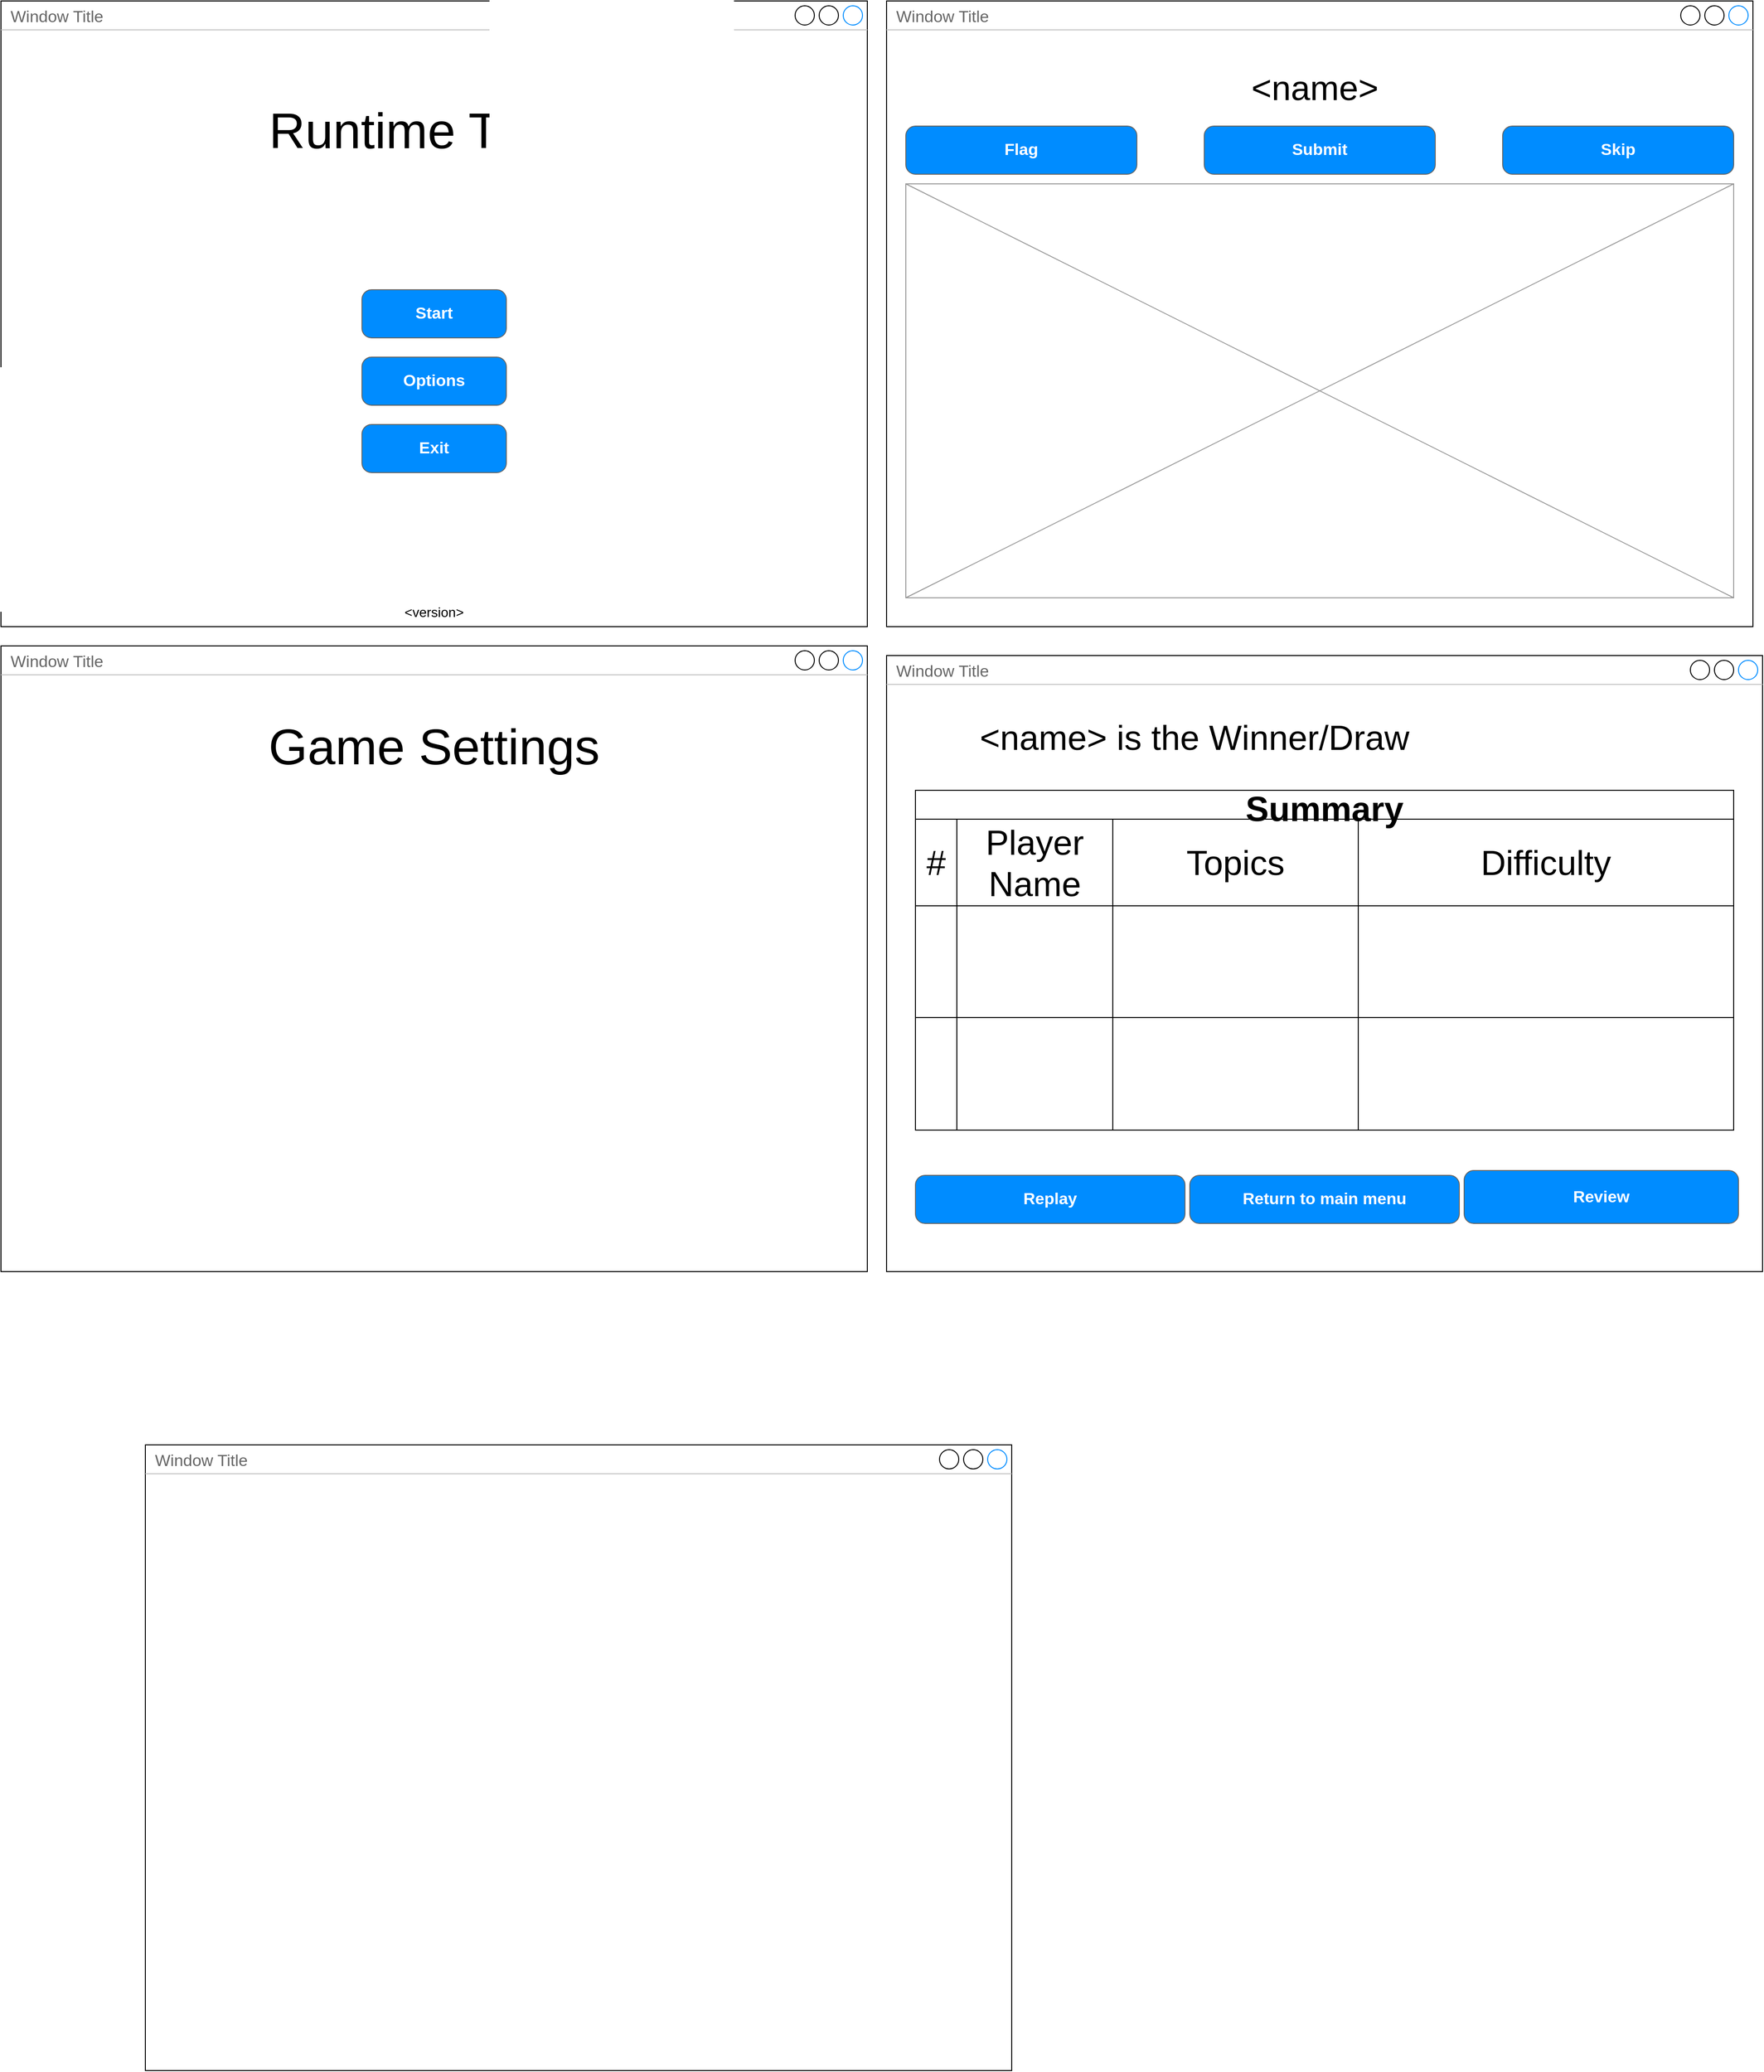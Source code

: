 <mxfile>
    <diagram id="zgl4IhbKVRqvi8TDnVMb" name="mockup">
        <mxGraphModel dx="2776" dy="1760" grid="1" gridSize="10" guides="1" tooltips="1" connect="1" arrows="1" fold="1" page="1" pageScale="1" pageWidth="5000" pageHeight="5000" math="0" shadow="0">
            <root>
                <mxCell id="0"/>
                <mxCell id="1" parent="0"/>
                <mxCell id="2" value="Window Title" style="strokeWidth=1;shadow=0;dashed=0;align=center;html=1;shape=mxgraph.mockup.containers.window;align=left;verticalAlign=top;spacingLeft=8;strokeColor2=#008cff;strokeColor3=#c4c4c4;fontColor=#666666;mainText=;fontSize=17;labelBackgroundColor=none;" parent="1" vertex="1">
                    <mxGeometry x="40" y="40" width="900" height="650" as="geometry"/>
                </mxCell>
                <mxCell id="3" value="Start" style="strokeWidth=1;shadow=0;dashed=0;align=center;html=1;shape=mxgraph.mockup.buttons.button;strokeColor=#666666;fontColor=#ffffff;mainText=;buttonStyle=round;fontSize=17;fontStyle=1;fillColor=#008cff;whiteSpace=wrap;" parent="1" vertex="1">
                    <mxGeometry x="415" y="340" width="150" height="50" as="geometry"/>
                </mxCell>
                <mxCell id="4" value="Options" style="strokeWidth=1;shadow=0;dashed=0;align=center;html=1;shape=mxgraph.mockup.buttons.button;strokeColor=#666666;fontColor=#ffffff;mainText=;buttonStyle=round;fontSize=17;fontStyle=1;fillColor=#008cff;whiteSpace=wrap;" parent="1" vertex="1">
                    <mxGeometry x="415" y="410" width="150" height="50" as="geometry"/>
                </mxCell>
                <mxCell id="5" value="Exit" style="strokeWidth=1;shadow=0;dashed=0;align=center;html=1;shape=mxgraph.mockup.buttons.button;strokeColor=#666666;fontColor=#ffffff;mainText=;buttonStyle=round;fontSize=17;fontStyle=1;fillColor=#008cff;whiteSpace=wrap;" parent="1" vertex="1">
                    <mxGeometry x="415" y="480" width="150" height="50" as="geometry"/>
                </mxCell>
                <mxCell id="6" value="&amp;lt;version&amp;gt;" style="text;html=1;strokeColor=none;fillColor=none;align=center;verticalAlign=middle;whiteSpace=wrap;rounded=0;fontSize=14;" parent="1" vertex="1">
                    <mxGeometry x="460" y="660" width="60" height="30" as="geometry"/>
                </mxCell>
                <mxCell id="7" value="Runtime Terror" style="text;html=1;strokeColor=none;fillColor=none;align=center;verticalAlign=middle;whiteSpace=wrap;rounded=0;fontSize=52;" parent="1" vertex="1">
                    <mxGeometry x="315" y="130" width="350" height="90" as="geometry"/>
                </mxCell>
                <mxCell id="8" value="Window Title" style="strokeWidth=1;shadow=0;dashed=0;align=center;html=1;shape=mxgraph.mockup.containers.window;align=left;verticalAlign=top;spacingLeft=8;strokeColor2=#008cff;strokeColor3=#c4c4c4;fontColor=#666666;mainText=;fontSize=17;labelBackgroundColor=none;" parent="1" vertex="1">
                    <mxGeometry x="40" y="710" width="900" height="650" as="geometry"/>
                </mxCell>
                <mxCell id="14" value="" style="edgeStyle=none;html=1;fontSize=52;" parent="1" edge="1">
                    <mxGeometry relative="1" as="geometry">
                        <mxPoint x="490" y="1060" as="sourcePoint"/>
                    </mxGeometry>
                </mxCell>
                <mxCell id="13" value="Game Settings" style="text;html=1;strokeColor=none;fillColor=none;align=center;verticalAlign=middle;whiteSpace=wrap;rounded=0;fontSize=52;" parent="1" vertex="1">
                    <mxGeometry x="315" y="770" width="350" height="90" as="geometry"/>
                </mxCell>
                <mxCell id="22" value="Window Title" style="strokeWidth=1;shadow=0;dashed=0;align=center;html=1;shape=mxgraph.mockup.containers.window;align=left;verticalAlign=top;spacingLeft=8;strokeColor2=#008cff;strokeColor3=#c4c4c4;fontColor=#666666;mainText=;fontSize=17;labelBackgroundColor=none;" parent="1" vertex="1">
                    <mxGeometry x="960" y="40" width="900" height="650" as="geometry"/>
                </mxCell>
                <mxCell id="23" value="&lt;font style=&quot;font-size: 36px;&quot;&gt;&amp;lt;name&amp;gt;&lt;/font&gt;" style="text;html=1;strokeColor=none;fillColor=none;align=center;verticalAlign=middle;whiteSpace=wrap;rounded=0;fontSize=52;" parent="1" vertex="1">
                    <mxGeometry x="1230" y="80" width="350" height="90" as="geometry"/>
                </mxCell>
                <mxCell id="24" value="" style="verticalLabelPosition=bottom;shadow=0;dashed=0;align=center;html=1;verticalAlign=top;strokeWidth=1;shape=mxgraph.mockup.graphics.simpleIcon;strokeColor=#999999;fontSize=36;" parent="1" vertex="1">
                    <mxGeometry x="980" y="230" width="860" height="430" as="geometry"/>
                </mxCell>
                <mxCell id="25" value="Flag" style="strokeWidth=1;shadow=0;dashed=0;align=center;html=1;shape=mxgraph.mockup.buttons.button;strokeColor=#666666;fontColor=#ffffff;mainText=;buttonStyle=round;fontSize=17;fontStyle=1;fillColor=#008cff;whiteSpace=wrap;" parent="1" vertex="1">
                    <mxGeometry x="980" y="170" width="240" height="50" as="geometry"/>
                </mxCell>
                <mxCell id="26" value="Submit" style="strokeWidth=1;shadow=0;dashed=0;align=center;html=1;shape=mxgraph.mockup.buttons.button;strokeColor=#666666;fontColor=#ffffff;mainText=;buttonStyle=round;fontSize=17;fontStyle=1;fillColor=#008cff;whiteSpace=wrap;" parent="1" vertex="1">
                    <mxGeometry x="1290" y="170" width="240" height="50" as="geometry"/>
                </mxCell>
                <mxCell id="27" value="Skip" style="strokeWidth=1;shadow=0;dashed=0;align=center;html=1;shape=mxgraph.mockup.buttons.button;strokeColor=#666666;fontColor=#ffffff;mainText=;buttonStyle=round;fontSize=17;fontStyle=1;fillColor=#008cff;whiteSpace=wrap;" parent="1" vertex="1">
                    <mxGeometry x="1600" y="170" width="240" height="50" as="geometry"/>
                </mxCell>
                <mxCell id="28" value="Window Title" style="strokeWidth=1;shadow=0;dashed=0;align=center;html=1;shape=mxgraph.mockup.containers.window;align=left;verticalAlign=top;spacingLeft=8;strokeColor2=#008cff;strokeColor3=#c4c4c4;fontColor=#666666;mainText=;fontSize=17;labelBackgroundColor=none;" parent="1" vertex="1">
                    <mxGeometry x="960" y="720" width="910" height="640" as="geometry"/>
                </mxCell>
                <mxCell id="93" value="Summary" style="shape=table;startSize=30;container=1;collapsible=0;childLayout=tableLayout;fontStyle=1;align=center;fontSize=36;" parent="1" vertex="1">
                    <mxGeometry x="990" y="860" width="850" height="353" as="geometry"/>
                </mxCell>
                <mxCell id="94" value="" style="shape=tableRow;horizontal=0;startSize=0;swimlaneHead=0;swimlaneBody=0;top=0;left=0;bottom=0;right=0;collapsible=0;dropTarget=0;fillColor=none;points=[[0,0.5],[1,0.5]];portConstraint=eastwest;fontSize=36;" parent="93" vertex="1">
                    <mxGeometry y="30" width="850" height="90" as="geometry"/>
                </mxCell>
                <mxCell id="95" value="#" style="shape=partialRectangle;html=1;whiteSpace=wrap;connectable=0;fillColor=none;top=0;left=0;bottom=0;right=0;overflow=hidden;fontSize=36;" parent="94" vertex="1">
                    <mxGeometry width="43" height="90" as="geometry">
                        <mxRectangle width="43" height="90" as="alternateBounds"/>
                    </mxGeometry>
                </mxCell>
                <mxCell id="96" value="Player Name" style="shape=partialRectangle;html=1;whiteSpace=wrap;connectable=0;fillColor=none;top=0;left=0;bottom=0;right=0;overflow=hidden;fontSize=36;" parent="94" vertex="1">
                    <mxGeometry x="43" width="162" height="90" as="geometry">
                        <mxRectangle width="162" height="90" as="alternateBounds"/>
                    </mxGeometry>
                </mxCell>
                <mxCell id="97" value="Topics" style="shape=partialRectangle;html=1;whiteSpace=wrap;connectable=0;fillColor=none;top=0;left=0;bottom=0;right=0;overflow=hidden;fontSize=36;" parent="94" vertex="1">
                    <mxGeometry x="205" width="255" height="90" as="geometry">
                        <mxRectangle width="255" height="90" as="alternateBounds"/>
                    </mxGeometry>
                </mxCell>
                <mxCell id="109" value="Difficulty" style="shape=partialRectangle;html=1;whiteSpace=wrap;connectable=0;fillColor=none;top=0;left=0;bottom=0;right=0;overflow=hidden;fontSize=36;" parent="94" vertex="1">
                    <mxGeometry x="460" width="390" height="90" as="geometry">
                        <mxRectangle width="390" height="90" as="alternateBounds"/>
                    </mxGeometry>
                </mxCell>
                <mxCell id="98" value="" style="shape=tableRow;horizontal=0;startSize=0;swimlaneHead=0;swimlaneBody=0;top=0;left=0;bottom=0;right=0;collapsible=0;dropTarget=0;fillColor=none;points=[[0,0.5],[1,0.5]];portConstraint=eastwest;fontSize=36;" parent="93" vertex="1">
                    <mxGeometry y="120" width="850" height="116" as="geometry"/>
                </mxCell>
                <mxCell id="99" value="" style="shape=partialRectangle;html=1;whiteSpace=wrap;connectable=0;fillColor=none;top=0;left=0;bottom=0;right=0;overflow=hidden;fontSize=36;" parent="98" vertex="1">
                    <mxGeometry width="43" height="116" as="geometry">
                        <mxRectangle width="43" height="116" as="alternateBounds"/>
                    </mxGeometry>
                </mxCell>
                <mxCell id="100" value="" style="shape=partialRectangle;html=1;whiteSpace=wrap;connectable=0;fillColor=none;top=0;left=0;bottom=0;right=0;overflow=hidden;fontSize=36;" parent="98" vertex="1">
                    <mxGeometry x="43" width="162" height="116" as="geometry">
                        <mxRectangle width="162" height="116" as="alternateBounds"/>
                    </mxGeometry>
                </mxCell>
                <mxCell id="101" value="" style="shape=partialRectangle;html=1;whiteSpace=wrap;connectable=0;fillColor=none;top=0;left=0;bottom=0;right=0;overflow=hidden;fontSize=36;" parent="98" vertex="1">
                    <mxGeometry x="205" width="255" height="116" as="geometry">
                        <mxRectangle width="255" height="116" as="alternateBounds"/>
                    </mxGeometry>
                </mxCell>
                <mxCell id="110" style="shape=partialRectangle;html=1;whiteSpace=wrap;connectable=0;fillColor=none;top=0;left=0;bottom=0;right=0;overflow=hidden;fontSize=36;" parent="98" vertex="1">
                    <mxGeometry x="460" width="390" height="116" as="geometry">
                        <mxRectangle width="390" height="116" as="alternateBounds"/>
                    </mxGeometry>
                </mxCell>
                <mxCell id="102" value="" style="shape=tableRow;horizontal=0;startSize=0;swimlaneHead=0;swimlaneBody=0;top=0;left=0;bottom=0;right=0;collapsible=0;dropTarget=0;fillColor=none;points=[[0,0.5],[1,0.5]];portConstraint=eastwest;fontSize=36;" parent="93" vertex="1">
                    <mxGeometry y="236" width="850" height="117" as="geometry"/>
                </mxCell>
                <mxCell id="103" value="" style="shape=partialRectangle;html=1;whiteSpace=wrap;connectable=0;fillColor=none;top=0;left=0;bottom=0;right=0;overflow=hidden;fontSize=36;" parent="102" vertex="1">
                    <mxGeometry width="43" height="117" as="geometry">
                        <mxRectangle width="43" height="117" as="alternateBounds"/>
                    </mxGeometry>
                </mxCell>
                <mxCell id="104" value="" style="shape=partialRectangle;html=1;whiteSpace=wrap;connectable=0;fillColor=none;top=0;left=0;bottom=0;right=0;overflow=hidden;fontSize=36;" parent="102" vertex="1">
                    <mxGeometry x="43" width="162" height="117" as="geometry">
                        <mxRectangle width="162" height="117" as="alternateBounds"/>
                    </mxGeometry>
                </mxCell>
                <mxCell id="105" value="" style="shape=partialRectangle;html=1;whiteSpace=wrap;connectable=0;fillColor=none;top=0;left=0;bottom=0;right=0;overflow=hidden;fontSize=36;" parent="102" vertex="1">
                    <mxGeometry x="205" width="255" height="117" as="geometry">
                        <mxRectangle width="255" height="117" as="alternateBounds"/>
                    </mxGeometry>
                </mxCell>
                <mxCell id="111" style="shape=partialRectangle;html=1;whiteSpace=wrap;connectable=0;fillColor=none;top=0;left=0;bottom=0;right=0;overflow=hidden;fontSize=36;" parent="102" vertex="1">
                    <mxGeometry x="460" width="390" height="117" as="geometry">
                        <mxRectangle width="390" height="117" as="alternateBounds"/>
                    </mxGeometry>
                </mxCell>
                <mxCell id="106" value="Replay" style="strokeWidth=1;shadow=0;dashed=0;align=center;html=1;shape=mxgraph.mockup.buttons.button;strokeColor=#666666;fontColor=#ffffff;mainText=;buttonStyle=round;fontSize=17;fontStyle=1;fillColor=#008cff;whiteSpace=wrap;" parent="1" vertex="1">
                    <mxGeometry x="990" y="1260" width="280" height="50" as="geometry"/>
                </mxCell>
                <mxCell id="107" value="Return to main menu" style="strokeWidth=1;shadow=0;dashed=0;align=center;html=1;shape=mxgraph.mockup.buttons.button;strokeColor=#666666;fontColor=#ffffff;mainText=;buttonStyle=round;fontSize=17;fontStyle=1;fillColor=#008cff;whiteSpace=wrap;" parent="1" vertex="1">
                    <mxGeometry x="1275" y="1260" width="280" height="50" as="geometry"/>
                </mxCell>
                <mxCell id="108" value="&amp;lt;name&amp;gt; is the Winner/Draw" style="text;html=1;strokeColor=none;fillColor=none;align=center;verticalAlign=middle;whiteSpace=wrap;rounded=0;fontSize=36;" parent="1" vertex="1">
                    <mxGeometry x="990" y="790" width="580" height="30" as="geometry"/>
                </mxCell>
                <mxCell id="113" value="Review" style="strokeWidth=1;shadow=0;dashed=0;align=center;html=1;shape=mxgraph.mockup.buttons.button;strokeColor=#666666;fontColor=#ffffff;mainText=;buttonStyle=round;fontSize=17;fontStyle=1;fillColor=#008cff;whiteSpace=wrap;" parent="1" vertex="1">
                    <mxGeometry x="1560" y="1255" width="285" height="55" as="geometry"/>
                </mxCell>
                <mxCell id="114" value="Window Title" style="strokeWidth=1;shadow=0;dashed=0;align=center;html=1;shape=mxgraph.mockup.containers.window;align=left;verticalAlign=top;spacingLeft=8;strokeColor2=#008cff;strokeColor3=#c4c4c4;fontColor=#666666;mainText=;fontSize=17;labelBackgroundColor=none;" vertex="1" parent="1">
                    <mxGeometry x="190" y="1540" width="900" height="650" as="geometry"/>
                </mxCell>
            </root>
        </mxGraphModel>
    </diagram>
</mxfile>